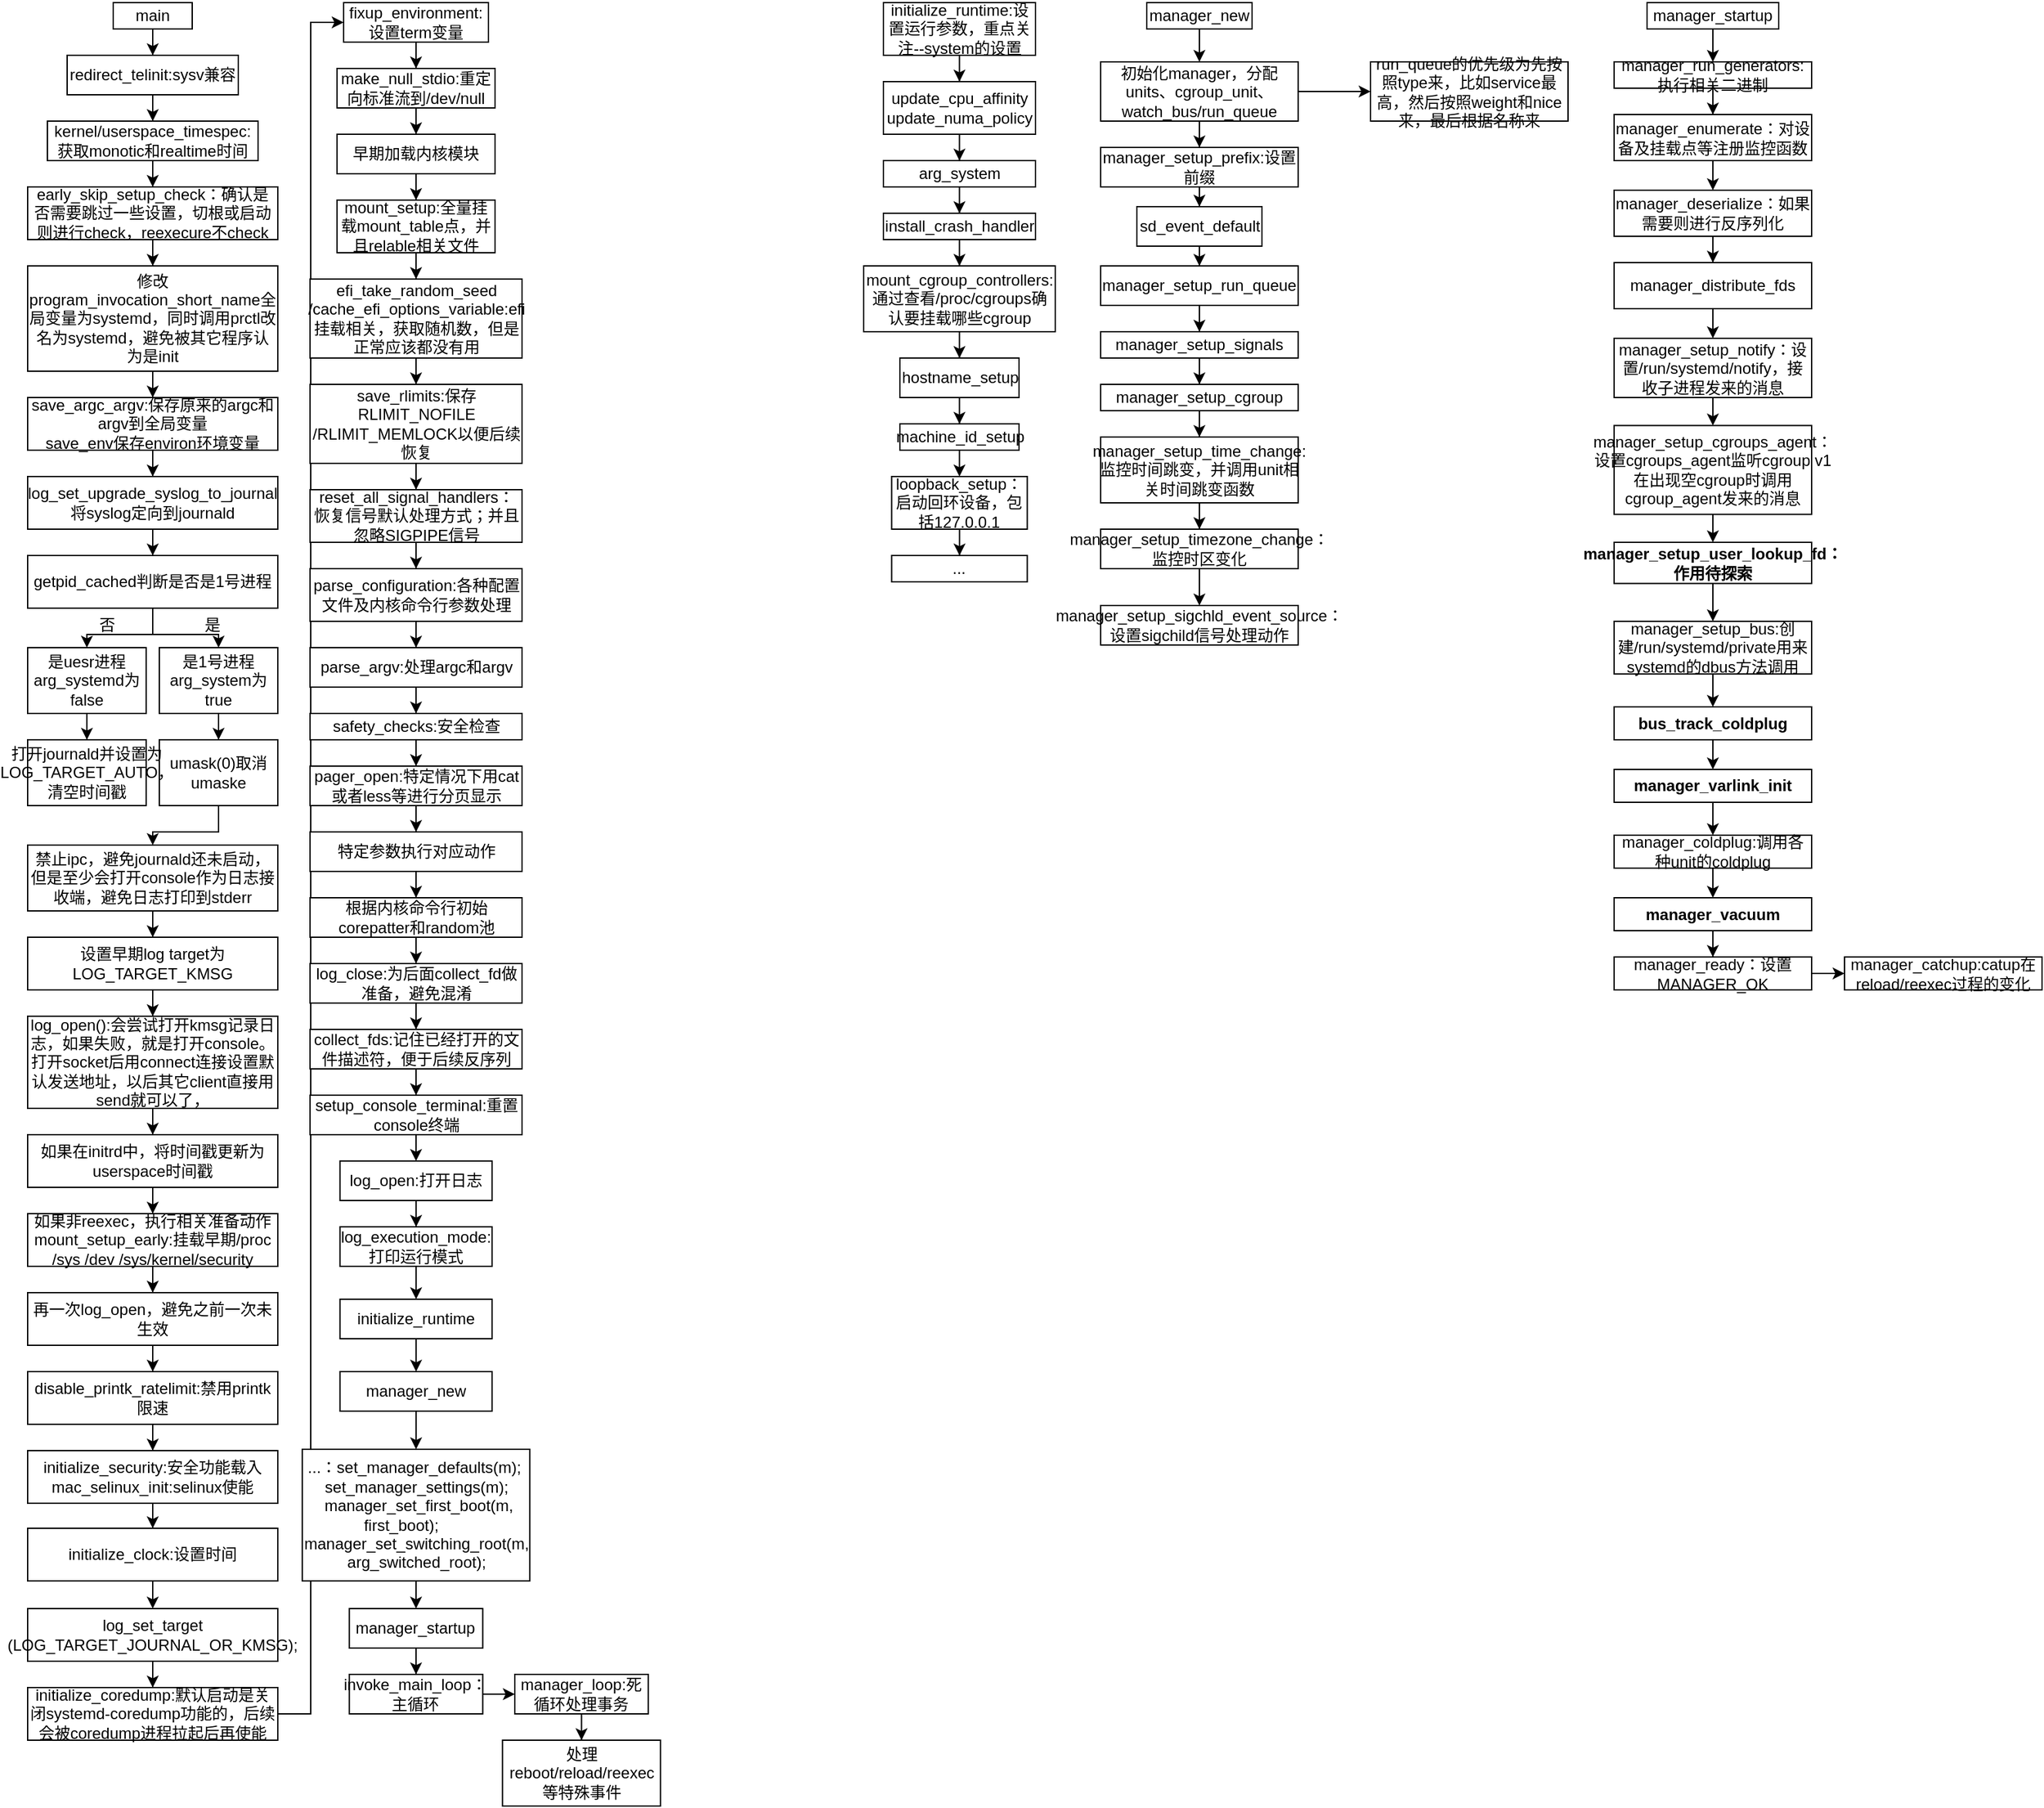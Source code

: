 <mxfile version="24.7.17">
  <diagram name="第 1 页" id="qc4QMJZ096HiuBKE0Kz8">
    <mxGraphModel dx="1754" dy="863" grid="1" gridSize="10" guides="1" tooltips="1" connect="1" arrows="1" fold="1" page="1" pageScale="1" pageWidth="827" pageHeight="1169" math="0" shadow="0">
      <root>
        <mxCell id="0" />
        <mxCell id="1" parent="0" />
        <mxCell id="4eUgdWT9jf_QSB8OQOWJ-1" value="" style="edgeStyle=orthogonalEdgeStyle;rounded=0;orthogonalLoop=1;jettySize=auto;html=1;" edge="1" parent="1" source="4eUgdWT9jf_QSB8OQOWJ-2" target="4eUgdWT9jf_QSB8OQOWJ-4">
          <mxGeometry relative="1" as="geometry" />
        </mxCell>
        <mxCell id="4eUgdWT9jf_QSB8OQOWJ-2" value="main" style="rounded=0;whiteSpace=wrap;html=1;" vertex="1" parent="1">
          <mxGeometry x="95" y="10" width="60" height="20" as="geometry" />
        </mxCell>
        <mxCell id="4eUgdWT9jf_QSB8OQOWJ-3" value="" style="edgeStyle=orthogonalEdgeStyle;rounded=0;orthogonalLoop=1;jettySize=auto;html=1;" edge="1" parent="1" source="4eUgdWT9jf_QSB8OQOWJ-4" target="4eUgdWT9jf_QSB8OQOWJ-6">
          <mxGeometry relative="1" as="geometry" />
        </mxCell>
        <mxCell id="4eUgdWT9jf_QSB8OQOWJ-4" value="redirect_telinit:sysv兼容" style="rounded=0;whiteSpace=wrap;html=1;" vertex="1" parent="1">
          <mxGeometry x="60" y="50" width="130" height="30" as="geometry" />
        </mxCell>
        <mxCell id="4eUgdWT9jf_QSB8OQOWJ-5" value="" style="edgeStyle=orthogonalEdgeStyle;rounded=0;orthogonalLoop=1;jettySize=auto;html=1;" edge="1" parent="1" source="4eUgdWT9jf_QSB8OQOWJ-6" target="4eUgdWT9jf_QSB8OQOWJ-8">
          <mxGeometry relative="1" as="geometry" />
        </mxCell>
        <mxCell id="4eUgdWT9jf_QSB8OQOWJ-6" value="kernel/userspace_timespec:获取monotic和realtime时间" style="rounded=0;whiteSpace=wrap;html=1;" vertex="1" parent="1">
          <mxGeometry x="45" y="100" width="160" height="30" as="geometry" />
        </mxCell>
        <mxCell id="4eUgdWT9jf_QSB8OQOWJ-7" value="" style="edgeStyle=orthogonalEdgeStyle;rounded=0;orthogonalLoop=1;jettySize=auto;html=1;" edge="1" parent="1" source="4eUgdWT9jf_QSB8OQOWJ-8" target="4eUgdWT9jf_QSB8OQOWJ-10">
          <mxGeometry relative="1" as="geometry" />
        </mxCell>
        <mxCell id="4eUgdWT9jf_QSB8OQOWJ-8" value="early_skip_setup_check：确认是否需要跳过一些设置，切根或启动则进行check，reexecure不check" style="rounded=0;whiteSpace=wrap;html=1;" vertex="1" parent="1">
          <mxGeometry x="30" y="150" width="190" height="40" as="geometry" />
        </mxCell>
        <mxCell id="4eUgdWT9jf_QSB8OQOWJ-9" value="" style="edgeStyle=orthogonalEdgeStyle;rounded=0;orthogonalLoop=1;jettySize=auto;html=1;" edge="1" parent="1" source="4eUgdWT9jf_QSB8OQOWJ-10" target="4eUgdWT9jf_QSB8OQOWJ-12">
          <mxGeometry relative="1" as="geometry" />
        </mxCell>
        <mxCell id="4eUgdWT9jf_QSB8OQOWJ-10" value="修改program_invocation_short_name全局变量为systemd，同时调用prctl改名为systemd，避免被其它程序认为是init" style="rounded=0;whiteSpace=wrap;html=1;" vertex="1" parent="1">
          <mxGeometry x="30" y="210" width="190" height="80" as="geometry" />
        </mxCell>
        <mxCell id="4eUgdWT9jf_QSB8OQOWJ-11" value="" style="edgeStyle=orthogonalEdgeStyle;rounded=0;orthogonalLoop=1;jettySize=auto;html=1;" edge="1" parent="1" source="4eUgdWT9jf_QSB8OQOWJ-12" target="4eUgdWT9jf_QSB8OQOWJ-14">
          <mxGeometry relative="1" as="geometry" />
        </mxCell>
        <mxCell id="4eUgdWT9jf_QSB8OQOWJ-12" value="save_argc_argv:保存原来的argc和argv到全局变量&lt;br&gt;save_env保存environ环境变量" style="rounded=0;whiteSpace=wrap;html=1;" vertex="1" parent="1">
          <mxGeometry x="30" y="310" width="190" height="40" as="geometry" />
        </mxCell>
        <mxCell id="4eUgdWT9jf_QSB8OQOWJ-13" value="" style="edgeStyle=orthogonalEdgeStyle;rounded=0;orthogonalLoop=1;jettySize=auto;html=1;" edge="1" parent="1" source="4eUgdWT9jf_QSB8OQOWJ-14" target="4eUgdWT9jf_QSB8OQOWJ-17">
          <mxGeometry relative="1" as="geometry" />
        </mxCell>
        <mxCell id="4eUgdWT9jf_QSB8OQOWJ-14" value="log_set_upgrade_syslog_to_journal将syslog定向到journald" style="rounded=0;whiteSpace=wrap;html=1;" vertex="1" parent="1">
          <mxGeometry x="30" y="370" width="190" height="40" as="geometry" />
        </mxCell>
        <mxCell id="4eUgdWT9jf_QSB8OQOWJ-15" value="" style="edgeStyle=orthogonalEdgeStyle;rounded=0;orthogonalLoop=1;jettySize=auto;html=1;" edge="1" parent="1" source="4eUgdWT9jf_QSB8OQOWJ-17" target="4eUgdWT9jf_QSB8OQOWJ-19">
          <mxGeometry relative="1" as="geometry" />
        </mxCell>
        <mxCell id="4eUgdWT9jf_QSB8OQOWJ-16" style="edgeStyle=orthogonalEdgeStyle;rounded=0;orthogonalLoop=1;jettySize=auto;html=1;entryX=0.5;entryY=0;entryDx=0;entryDy=0;" edge="1" parent="1" source="4eUgdWT9jf_QSB8OQOWJ-17" target="4eUgdWT9jf_QSB8OQOWJ-21">
          <mxGeometry relative="1" as="geometry" />
        </mxCell>
        <mxCell id="4eUgdWT9jf_QSB8OQOWJ-17" value="getpid_cached判断是否是1号进程" style="rounded=0;whiteSpace=wrap;html=1;" vertex="1" parent="1">
          <mxGeometry x="30" y="430" width="190" height="40" as="geometry" />
        </mxCell>
        <mxCell id="4eUgdWT9jf_QSB8OQOWJ-18" value="" style="edgeStyle=orthogonalEdgeStyle;rounded=0;orthogonalLoop=1;jettySize=auto;html=1;" edge="1" parent="1" source="4eUgdWT9jf_QSB8OQOWJ-19" target="4eUgdWT9jf_QSB8OQOWJ-25">
          <mxGeometry relative="1" as="geometry" />
        </mxCell>
        <mxCell id="4eUgdWT9jf_QSB8OQOWJ-19" value="是1号进程 arg_system为true" style="rounded=0;whiteSpace=wrap;html=1;" vertex="1" parent="1">
          <mxGeometry x="130" y="500" width="90" height="50" as="geometry" />
        </mxCell>
        <mxCell id="4eUgdWT9jf_QSB8OQOWJ-20" value="" style="edgeStyle=orthogonalEdgeStyle;rounded=0;orthogonalLoop=1;jettySize=auto;html=1;" edge="1" parent="1" source="4eUgdWT9jf_QSB8OQOWJ-21" target="4eUgdWT9jf_QSB8OQOWJ-26">
          <mxGeometry relative="1" as="geometry" />
        </mxCell>
        <mxCell id="4eUgdWT9jf_QSB8OQOWJ-21" value="是uesr进程 arg_systemd为false" style="rounded=0;whiteSpace=wrap;html=1;" vertex="1" parent="1">
          <mxGeometry x="30" y="500" width="90" height="50" as="geometry" />
        </mxCell>
        <mxCell id="4eUgdWT9jf_QSB8OQOWJ-22" value="是" style="text;html=1;align=center;verticalAlign=middle;resizable=0;points=[];autosize=1;strokeColor=none;fillColor=none;" vertex="1" parent="1">
          <mxGeometry x="150" y="468" width="40" height="30" as="geometry" />
        </mxCell>
        <mxCell id="4eUgdWT9jf_QSB8OQOWJ-23" value="否" style="text;html=1;align=center;verticalAlign=middle;resizable=0;points=[];autosize=1;strokeColor=none;fillColor=none;" vertex="1" parent="1">
          <mxGeometry x="70" y="468" width="40" height="30" as="geometry" />
        </mxCell>
        <mxCell id="4eUgdWT9jf_QSB8OQOWJ-24" value="" style="edgeStyle=orthogonalEdgeStyle;rounded=0;orthogonalLoop=1;jettySize=auto;html=1;" edge="1" parent="1" source="4eUgdWT9jf_QSB8OQOWJ-25" target="4eUgdWT9jf_QSB8OQOWJ-28">
          <mxGeometry relative="1" as="geometry" />
        </mxCell>
        <mxCell id="4eUgdWT9jf_QSB8OQOWJ-25" value="umask(0)取消umaske" style="rounded=0;whiteSpace=wrap;html=1;" vertex="1" parent="1">
          <mxGeometry x="130" y="570" width="90" height="50" as="geometry" />
        </mxCell>
        <mxCell id="4eUgdWT9jf_QSB8OQOWJ-26" value="打开journald并设置为LOG_TARGET_AUTO，清空时间戳" style="rounded=0;whiteSpace=wrap;html=1;" vertex="1" parent="1">
          <mxGeometry x="30" y="570" width="90" height="50" as="geometry" />
        </mxCell>
        <mxCell id="4eUgdWT9jf_QSB8OQOWJ-27" value="" style="edgeStyle=orthogonalEdgeStyle;rounded=0;orthogonalLoop=1;jettySize=auto;html=1;" edge="1" parent="1" source="4eUgdWT9jf_QSB8OQOWJ-28" target="4eUgdWT9jf_QSB8OQOWJ-30">
          <mxGeometry relative="1" as="geometry" />
        </mxCell>
        <mxCell id="4eUgdWT9jf_QSB8OQOWJ-28" value="禁止ipc，避免journald还未启动，但是至少会打开console作为日志接收端，避免日志打印到stderr" style="rounded=0;whiteSpace=wrap;html=1;" vertex="1" parent="1">
          <mxGeometry x="30" y="650" width="190" height="50" as="geometry" />
        </mxCell>
        <mxCell id="4eUgdWT9jf_QSB8OQOWJ-29" value="" style="edgeStyle=orthogonalEdgeStyle;rounded=0;orthogonalLoop=1;jettySize=auto;html=1;" edge="1" parent="1" source="4eUgdWT9jf_QSB8OQOWJ-30" target="4eUgdWT9jf_QSB8OQOWJ-32">
          <mxGeometry relative="1" as="geometry" />
        </mxCell>
        <mxCell id="4eUgdWT9jf_QSB8OQOWJ-30" value="设置早期log target为LOG_TARGET_KMSG" style="rounded=0;whiteSpace=wrap;html=1;" vertex="1" parent="1">
          <mxGeometry x="30" y="720" width="190" height="40" as="geometry" />
        </mxCell>
        <mxCell id="4eUgdWT9jf_QSB8OQOWJ-31" style="edgeStyle=orthogonalEdgeStyle;rounded=0;orthogonalLoop=1;jettySize=auto;html=1;entryX=0.5;entryY=0;entryDx=0;entryDy=0;" edge="1" parent="1" source="4eUgdWT9jf_QSB8OQOWJ-32" target="4eUgdWT9jf_QSB8OQOWJ-34">
          <mxGeometry relative="1" as="geometry" />
        </mxCell>
        <mxCell id="4eUgdWT9jf_QSB8OQOWJ-32" value="log_open():会尝试打开kmsg记录日志，如果失败，就是打开console。打开socket后用connect连接设置默认发送地址，以后其它client直接用send就可以了，" style="rounded=0;whiteSpace=wrap;html=1;" vertex="1" parent="1">
          <mxGeometry x="30" y="780" width="190" height="70" as="geometry" />
        </mxCell>
        <mxCell id="4eUgdWT9jf_QSB8OQOWJ-33" value="" style="edgeStyle=orthogonalEdgeStyle;rounded=0;orthogonalLoop=1;jettySize=auto;html=1;" edge="1" parent="1" source="4eUgdWT9jf_QSB8OQOWJ-34" target="4eUgdWT9jf_QSB8OQOWJ-36">
          <mxGeometry relative="1" as="geometry" />
        </mxCell>
        <mxCell id="4eUgdWT9jf_QSB8OQOWJ-34" value="如果在initrd中，将时间戳更新为userspace时间戳" style="rounded=0;whiteSpace=wrap;html=1;" vertex="1" parent="1">
          <mxGeometry x="30" y="870" width="190" height="40" as="geometry" />
        </mxCell>
        <mxCell id="4eUgdWT9jf_QSB8OQOWJ-35" value="" style="edgeStyle=orthogonalEdgeStyle;rounded=0;orthogonalLoop=1;jettySize=auto;html=1;" edge="1" parent="1" source="4eUgdWT9jf_QSB8OQOWJ-36" target="4eUgdWT9jf_QSB8OQOWJ-38">
          <mxGeometry relative="1" as="geometry" />
        </mxCell>
        <mxCell id="4eUgdWT9jf_QSB8OQOWJ-36" value="如果非reexec，执行相关准备动作&lt;br&gt;mount_setup_early:挂载早期/proc /sys /dev /sys/kernel/security" style="rounded=0;whiteSpace=wrap;html=1;" vertex="1" parent="1">
          <mxGeometry x="30" y="930" width="190" height="40" as="geometry" />
        </mxCell>
        <mxCell id="4eUgdWT9jf_QSB8OQOWJ-37" value="" style="edgeStyle=orthogonalEdgeStyle;rounded=0;orthogonalLoop=1;jettySize=auto;html=1;" edge="1" parent="1" source="4eUgdWT9jf_QSB8OQOWJ-38" target="4eUgdWT9jf_QSB8OQOWJ-40">
          <mxGeometry relative="1" as="geometry" />
        </mxCell>
        <mxCell id="4eUgdWT9jf_QSB8OQOWJ-38" value="再一次log_open，避免之前一次未生效" style="rounded=0;whiteSpace=wrap;html=1;" vertex="1" parent="1">
          <mxGeometry x="30" y="990" width="190" height="40" as="geometry" />
        </mxCell>
        <mxCell id="4eUgdWT9jf_QSB8OQOWJ-39" value="" style="edgeStyle=orthogonalEdgeStyle;rounded=0;orthogonalLoop=1;jettySize=auto;html=1;" edge="1" parent="1" source="4eUgdWT9jf_QSB8OQOWJ-40" target="4eUgdWT9jf_QSB8OQOWJ-42">
          <mxGeometry relative="1" as="geometry" />
        </mxCell>
        <mxCell id="4eUgdWT9jf_QSB8OQOWJ-40" value="disable_printk_ratelimit:禁用printk限速" style="rounded=0;whiteSpace=wrap;html=1;" vertex="1" parent="1">
          <mxGeometry x="30" y="1050" width="190" height="40" as="geometry" />
        </mxCell>
        <mxCell id="4eUgdWT9jf_QSB8OQOWJ-41" value="" style="edgeStyle=orthogonalEdgeStyle;rounded=0;orthogonalLoop=1;jettySize=auto;html=1;" edge="1" parent="1" source="4eUgdWT9jf_QSB8OQOWJ-42" target="4eUgdWT9jf_QSB8OQOWJ-44">
          <mxGeometry relative="1" as="geometry" />
        </mxCell>
        <mxCell id="4eUgdWT9jf_QSB8OQOWJ-42" value="initialize_security:安全功能载入&lt;br&gt;mac_selinux_init:selinux使能" style="rounded=0;whiteSpace=wrap;html=1;" vertex="1" parent="1">
          <mxGeometry x="30" y="1110" width="190" height="40" as="geometry" />
        </mxCell>
        <mxCell id="4eUgdWT9jf_QSB8OQOWJ-43" value="" style="edgeStyle=orthogonalEdgeStyle;rounded=0;orthogonalLoop=1;jettySize=auto;html=1;" edge="1" parent="1" source="4eUgdWT9jf_QSB8OQOWJ-44" target="4eUgdWT9jf_QSB8OQOWJ-48">
          <mxGeometry relative="1" as="geometry" />
        </mxCell>
        <mxCell id="4eUgdWT9jf_QSB8OQOWJ-44" value="initialize_clock:设置时间" style="rounded=0;whiteSpace=wrap;html=1;" vertex="1" parent="1">
          <mxGeometry x="30" y="1169" width="190" height="40" as="geometry" />
        </mxCell>
        <mxCell id="4eUgdWT9jf_QSB8OQOWJ-45" style="edgeStyle=orthogonalEdgeStyle;rounded=0;orthogonalLoop=1;jettySize=auto;html=1;entryX=0;entryY=0.5;entryDx=0;entryDy=0;" edge="1" parent="1" source="4eUgdWT9jf_QSB8OQOWJ-46" target="4eUgdWT9jf_QSB8OQOWJ-50">
          <mxGeometry relative="1" as="geometry" />
        </mxCell>
        <mxCell id="4eUgdWT9jf_QSB8OQOWJ-46" value="initialize_coredump:默认启动是关闭systemd-coredump功能的，后续会被coredump进程拉起后再使能" style="rounded=0;whiteSpace=wrap;html=1;" vertex="1" parent="1">
          <mxGeometry x="30" y="1290" width="190" height="40" as="geometry" />
        </mxCell>
        <mxCell id="4eUgdWT9jf_QSB8OQOWJ-47" value="" style="edgeStyle=orthogonalEdgeStyle;rounded=0;orthogonalLoop=1;jettySize=auto;html=1;" edge="1" parent="1" source="4eUgdWT9jf_QSB8OQOWJ-48" target="4eUgdWT9jf_QSB8OQOWJ-46">
          <mxGeometry relative="1" as="geometry" />
        </mxCell>
        <mxCell id="4eUgdWT9jf_QSB8OQOWJ-48" value="log_set_target&lt;br&gt;(LOG_TARGET_JOURNAL_OR_KMSG);" style="rounded=0;whiteSpace=wrap;html=1;" vertex="1" parent="1">
          <mxGeometry x="30" y="1230" width="190" height="40" as="geometry" />
        </mxCell>
        <mxCell id="4eUgdWT9jf_QSB8OQOWJ-49" value="" style="edgeStyle=orthogonalEdgeStyle;rounded=0;orthogonalLoop=1;jettySize=auto;html=1;" edge="1" parent="1" source="4eUgdWT9jf_QSB8OQOWJ-50" target="4eUgdWT9jf_QSB8OQOWJ-52">
          <mxGeometry relative="1" as="geometry" />
        </mxCell>
        <mxCell id="4eUgdWT9jf_QSB8OQOWJ-50" value="fixup_environment:设置term变量" style="rounded=0;whiteSpace=wrap;html=1;" vertex="1" parent="1">
          <mxGeometry x="270" y="10" width="110" height="30" as="geometry" />
        </mxCell>
        <mxCell id="4eUgdWT9jf_QSB8OQOWJ-51" value="" style="edgeStyle=orthogonalEdgeStyle;rounded=0;orthogonalLoop=1;jettySize=auto;html=1;" edge="1" parent="1" source="4eUgdWT9jf_QSB8OQOWJ-52" target="4eUgdWT9jf_QSB8OQOWJ-54">
          <mxGeometry relative="1" as="geometry" />
        </mxCell>
        <mxCell id="4eUgdWT9jf_QSB8OQOWJ-52" value="make_null_stdio:重定向标准流到/dev/null" style="rounded=0;whiteSpace=wrap;html=1;" vertex="1" parent="1">
          <mxGeometry x="265" y="60" width="120" height="30" as="geometry" />
        </mxCell>
        <mxCell id="4eUgdWT9jf_QSB8OQOWJ-53" value="" style="edgeStyle=orthogonalEdgeStyle;rounded=0;orthogonalLoop=1;jettySize=auto;html=1;" edge="1" parent="1" source="4eUgdWT9jf_QSB8OQOWJ-54" target="4eUgdWT9jf_QSB8OQOWJ-56">
          <mxGeometry relative="1" as="geometry" />
        </mxCell>
        <mxCell id="4eUgdWT9jf_QSB8OQOWJ-54" value="早期加载内核模块" style="rounded=0;whiteSpace=wrap;html=1;" vertex="1" parent="1">
          <mxGeometry x="265" y="110" width="120" height="30" as="geometry" />
        </mxCell>
        <mxCell id="4eUgdWT9jf_QSB8OQOWJ-55" value="" style="edgeStyle=orthogonalEdgeStyle;rounded=0;orthogonalLoop=1;jettySize=auto;html=1;" edge="1" parent="1" source="4eUgdWT9jf_QSB8OQOWJ-56" target="4eUgdWT9jf_QSB8OQOWJ-58">
          <mxGeometry relative="1" as="geometry" />
        </mxCell>
        <mxCell id="4eUgdWT9jf_QSB8OQOWJ-56" value="mount_setup:全量挂载mount_table点，并且relable相关文件" style="rounded=0;whiteSpace=wrap;html=1;" vertex="1" parent="1">
          <mxGeometry x="265" y="160" width="120" height="40" as="geometry" />
        </mxCell>
        <mxCell id="4eUgdWT9jf_QSB8OQOWJ-57" value="" style="edgeStyle=orthogonalEdgeStyle;rounded=0;orthogonalLoop=1;jettySize=auto;html=1;" edge="1" parent="1" source="4eUgdWT9jf_QSB8OQOWJ-58" target="4eUgdWT9jf_QSB8OQOWJ-60">
          <mxGeometry relative="1" as="geometry" />
        </mxCell>
        <mxCell id="4eUgdWT9jf_QSB8OQOWJ-58" value="efi_take_random_seed&lt;br&gt;/cache_efi_options_variable:efi挂载相关，获取随机数，但是正常应该都没有用" style="rounded=0;whiteSpace=wrap;html=1;" vertex="1" parent="1">
          <mxGeometry x="244.5" y="220" width="161" height="60" as="geometry" />
        </mxCell>
        <mxCell id="4eUgdWT9jf_QSB8OQOWJ-59" value="" style="edgeStyle=orthogonalEdgeStyle;rounded=0;orthogonalLoop=1;jettySize=auto;html=1;" edge="1" parent="1" source="4eUgdWT9jf_QSB8OQOWJ-60" target="4eUgdWT9jf_QSB8OQOWJ-62">
          <mxGeometry relative="1" as="geometry" />
        </mxCell>
        <mxCell id="4eUgdWT9jf_QSB8OQOWJ-60" value="save_rlimits:保存RLIMIT_NOFILE&lt;br&gt;/RLIMIT_MEMLOCK以便后续恢复" style="rounded=0;whiteSpace=wrap;html=1;" vertex="1" parent="1">
          <mxGeometry x="244.5" y="300" width="161" height="60" as="geometry" />
        </mxCell>
        <mxCell id="4eUgdWT9jf_QSB8OQOWJ-61" value="" style="edgeStyle=orthogonalEdgeStyle;rounded=0;orthogonalLoop=1;jettySize=auto;html=1;" edge="1" parent="1" source="4eUgdWT9jf_QSB8OQOWJ-62" target="4eUgdWT9jf_QSB8OQOWJ-64">
          <mxGeometry relative="1" as="geometry" />
        </mxCell>
        <mxCell id="4eUgdWT9jf_QSB8OQOWJ-62" value="reset_all_signal_handlers：恢复信号默认处理方式；并且忽略SIGPIPE信号" style="rounded=0;whiteSpace=wrap;html=1;" vertex="1" parent="1">
          <mxGeometry x="244.5" y="380" width="161" height="40" as="geometry" />
        </mxCell>
        <mxCell id="4eUgdWT9jf_QSB8OQOWJ-63" value="" style="edgeStyle=orthogonalEdgeStyle;rounded=0;orthogonalLoop=1;jettySize=auto;html=1;" edge="1" parent="1" source="4eUgdWT9jf_QSB8OQOWJ-64" target="4eUgdWT9jf_QSB8OQOWJ-66">
          <mxGeometry relative="1" as="geometry" />
        </mxCell>
        <mxCell id="4eUgdWT9jf_QSB8OQOWJ-64" value="parse_configuration:各种配置文件及内核命令行参数处理" style="rounded=0;whiteSpace=wrap;html=1;" vertex="1" parent="1">
          <mxGeometry x="244.5" y="440" width="161" height="40" as="geometry" />
        </mxCell>
        <mxCell id="4eUgdWT9jf_QSB8OQOWJ-65" value="" style="edgeStyle=orthogonalEdgeStyle;rounded=0;orthogonalLoop=1;jettySize=auto;html=1;" edge="1" parent="1" source="4eUgdWT9jf_QSB8OQOWJ-66" target="4eUgdWT9jf_QSB8OQOWJ-68">
          <mxGeometry relative="1" as="geometry" />
        </mxCell>
        <mxCell id="4eUgdWT9jf_QSB8OQOWJ-66" value="parse_argv:处理argc和argv" style="rounded=0;whiteSpace=wrap;html=1;" vertex="1" parent="1">
          <mxGeometry x="244.5" y="500" width="161" height="30" as="geometry" />
        </mxCell>
        <mxCell id="4eUgdWT9jf_QSB8OQOWJ-67" value="" style="edgeStyle=orthogonalEdgeStyle;rounded=0;orthogonalLoop=1;jettySize=auto;html=1;" edge="1" parent="1" source="4eUgdWT9jf_QSB8OQOWJ-68" target="4eUgdWT9jf_QSB8OQOWJ-70">
          <mxGeometry relative="1" as="geometry" />
        </mxCell>
        <mxCell id="4eUgdWT9jf_QSB8OQOWJ-68" value="safety_checks:安全检查" style="rounded=0;whiteSpace=wrap;html=1;" vertex="1" parent="1">
          <mxGeometry x="244.5" y="550" width="161" height="20" as="geometry" />
        </mxCell>
        <mxCell id="4eUgdWT9jf_QSB8OQOWJ-69" value="" style="edgeStyle=orthogonalEdgeStyle;rounded=0;orthogonalLoop=1;jettySize=auto;html=1;" edge="1" parent="1" source="4eUgdWT9jf_QSB8OQOWJ-70" target="4eUgdWT9jf_QSB8OQOWJ-72">
          <mxGeometry relative="1" as="geometry" />
        </mxCell>
        <mxCell id="4eUgdWT9jf_QSB8OQOWJ-70" value="pager_open:特定情况下用cat或者less等进行分页显示" style="rounded=0;whiteSpace=wrap;html=1;" vertex="1" parent="1">
          <mxGeometry x="244.5" y="590" width="161" height="30" as="geometry" />
        </mxCell>
        <mxCell id="4eUgdWT9jf_QSB8OQOWJ-71" value="" style="edgeStyle=orthogonalEdgeStyle;rounded=0;orthogonalLoop=1;jettySize=auto;html=1;" edge="1" parent="1" source="4eUgdWT9jf_QSB8OQOWJ-72" target="4eUgdWT9jf_QSB8OQOWJ-74">
          <mxGeometry relative="1" as="geometry" />
        </mxCell>
        <mxCell id="4eUgdWT9jf_QSB8OQOWJ-72" value="特定参数执行对应动作" style="rounded=0;whiteSpace=wrap;html=1;" vertex="1" parent="1">
          <mxGeometry x="244.5" y="640" width="161" height="30" as="geometry" />
        </mxCell>
        <mxCell id="4eUgdWT9jf_QSB8OQOWJ-73" value="" style="edgeStyle=orthogonalEdgeStyle;rounded=0;orthogonalLoop=1;jettySize=auto;html=1;" edge="1" parent="1" source="4eUgdWT9jf_QSB8OQOWJ-74" target="4eUgdWT9jf_QSB8OQOWJ-76">
          <mxGeometry relative="1" as="geometry" />
        </mxCell>
        <mxCell id="4eUgdWT9jf_QSB8OQOWJ-74" value="根据内核命令行初始corepatter和random池" style="rounded=0;whiteSpace=wrap;html=1;" vertex="1" parent="1">
          <mxGeometry x="244.5" y="690" width="161" height="30" as="geometry" />
        </mxCell>
        <mxCell id="4eUgdWT9jf_QSB8OQOWJ-75" value="" style="edgeStyle=orthogonalEdgeStyle;rounded=0;orthogonalLoop=1;jettySize=auto;html=1;" edge="1" parent="1" source="4eUgdWT9jf_QSB8OQOWJ-76" target="4eUgdWT9jf_QSB8OQOWJ-78">
          <mxGeometry relative="1" as="geometry" />
        </mxCell>
        <mxCell id="4eUgdWT9jf_QSB8OQOWJ-76" value="log_close:为后面collect_fd做准备，避免混淆" style="rounded=0;whiteSpace=wrap;html=1;" vertex="1" parent="1">
          <mxGeometry x="244.5" y="740" width="161" height="30" as="geometry" />
        </mxCell>
        <mxCell id="4eUgdWT9jf_QSB8OQOWJ-77" value="" style="edgeStyle=orthogonalEdgeStyle;rounded=0;orthogonalLoop=1;jettySize=auto;html=1;" edge="1" parent="1" source="4eUgdWT9jf_QSB8OQOWJ-78" target="4eUgdWT9jf_QSB8OQOWJ-80">
          <mxGeometry relative="1" as="geometry" />
        </mxCell>
        <mxCell id="4eUgdWT9jf_QSB8OQOWJ-78" value="collect_fds:记住已经打开的文件描述符，便于后续反序列" style="rounded=0;whiteSpace=wrap;html=1;" vertex="1" parent="1">
          <mxGeometry x="244.5" y="790" width="161" height="30" as="geometry" />
        </mxCell>
        <mxCell id="4eUgdWT9jf_QSB8OQOWJ-79" value="" style="edgeStyle=orthogonalEdgeStyle;rounded=0;orthogonalLoop=1;jettySize=auto;html=1;" edge="1" parent="1" source="4eUgdWT9jf_QSB8OQOWJ-80" target="4eUgdWT9jf_QSB8OQOWJ-82">
          <mxGeometry relative="1" as="geometry" />
        </mxCell>
        <mxCell id="4eUgdWT9jf_QSB8OQOWJ-80" value="setup_console_terminal:重置console终端" style="rounded=0;whiteSpace=wrap;html=1;" vertex="1" parent="1">
          <mxGeometry x="244.5" y="840" width="161" height="30" as="geometry" />
        </mxCell>
        <mxCell id="4eUgdWT9jf_QSB8OQOWJ-81" value="" style="edgeStyle=orthogonalEdgeStyle;rounded=0;orthogonalLoop=1;jettySize=auto;html=1;" edge="1" parent="1" source="4eUgdWT9jf_QSB8OQOWJ-82" target="4eUgdWT9jf_QSB8OQOWJ-84">
          <mxGeometry relative="1" as="geometry" />
        </mxCell>
        <mxCell id="4eUgdWT9jf_QSB8OQOWJ-82" value="log_open:打开日志" style="rounded=0;whiteSpace=wrap;html=1;" vertex="1" parent="1">
          <mxGeometry x="267.25" y="890" width="115.5" height="30" as="geometry" />
        </mxCell>
        <mxCell id="4eUgdWT9jf_QSB8OQOWJ-83" value="" style="edgeStyle=orthogonalEdgeStyle;rounded=0;orthogonalLoop=1;jettySize=auto;html=1;" edge="1" parent="1" source="4eUgdWT9jf_QSB8OQOWJ-84" target="4eUgdWT9jf_QSB8OQOWJ-86">
          <mxGeometry relative="1" as="geometry" />
        </mxCell>
        <mxCell id="4eUgdWT9jf_QSB8OQOWJ-84" value="log_execution_mode:打印运行模式" style="rounded=0;whiteSpace=wrap;html=1;" vertex="1" parent="1">
          <mxGeometry x="267.25" y="940" width="115.5" height="30" as="geometry" />
        </mxCell>
        <mxCell id="4eUgdWT9jf_QSB8OQOWJ-85" value="" style="edgeStyle=orthogonalEdgeStyle;rounded=0;orthogonalLoop=1;jettySize=auto;html=1;" edge="1" parent="1" source="4eUgdWT9jf_QSB8OQOWJ-86" target="4eUgdWT9jf_QSB8OQOWJ-105">
          <mxGeometry relative="1" as="geometry" />
        </mxCell>
        <mxCell id="4eUgdWT9jf_QSB8OQOWJ-86" value="initialize_runtime" style="rounded=0;whiteSpace=wrap;html=1;" vertex="1" parent="1">
          <mxGeometry x="267.25" y="995" width="115.5" height="30" as="geometry" />
        </mxCell>
        <mxCell id="4eUgdWT9jf_QSB8OQOWJ-87" value="" style="edgeStyle=orthogonalEdgeStyle;rounded=0;orthogonalLoop=1;jettySize=auto;html=1;" edge="1" parent="1" source="4eUgdWT9jf_QSB8OQOWJ-88" target="4eUgdWT9jf_QSB8OQOWJ-90">
          <mxGeometry relative="1" as="geometry" />
        </mxCell>
        <mxCell id="4eUgdWT9jf_QSB8OQOWJ-88" value="initialize_runtime:设置运行参数，重点关注--system的设置" style="rounded=0;whiteSpace=wrap;html=1;" vertex="1" parent="1">
          <mxGeometry x="680" y="10" width="115.5" height="40" as="geometry" />
        </mxCell>
        <mxCell id="4eUgdWT9jf_QSB8OQOWJ-89" value="" style="edgeStyle=orthogonalEdgeStyle;rounded=0;orthogonalLoop=1;jettySize=auto;html=1;" edge="1" parent="1" source="4eUgdWT9jf_QSB8OQOWJ-90" target="4eUgdWT9jf_QSB8OQOWJ-92">
          <mxGeometry relative="1" as="geometry" />
        </mxCell>
        <mxCell id="4eUgdWT9jf_QSB8OQOWJ-90" value="update_cpu_affinity&lt;br&gt;update_numa_policy" style="rounded=0;whiteSpace=wrap;html=1;" vertex="1" parent="1">
          <mxGeometry x="680" y="70" width="115.5" height="40" as="geometry" />
        </mxCell>
        <mxCell id="4eUgdWT9jf_QSB8OQOWJ-91" value="" style="edgeStyle=orthogonalEdgeStyle;rounded=0;orthogonalLoop=1;jettySize=auto;html=1;" edge="1" parent="1" source="4eUgdWT9jf_QSB8OQOWJ-92" target="4eUgdWT9jf_QSB8OQOWJ-94">
          <mxGeometry relative="1" as="geometry" />
        </mxCell>
        <mxCell id="4eUgdWT9jf_QSB8OQOWJ-92" value="arg_system" style="rounded=0;whiteSpace=wrap;html=1;" vertex="1" parent="1">
          <mxGeometry x="680" y="130" width="115.5" height="20" as="geometry" />
        </mxCell>
        <mxCell id="4eUgdWT9jf_QSB8OQOWJ-93" value="" style="edgeStyle=orthogonalEdgeStyle;rounded=0;orthogonalLoop=1;jettySize=auto;html=1;" edge="1" parent="1" source="4eUgdWT9jf_QSB8OQOWJ-94" target="4eUgdWT9jf_QSB8OQOWJ-96">
          <mxGeometry relative="1" as="geometry" />
        </mxCell>
        <mxCell id="4eUgdWT9jf_QSB8OQOWJ-94" value="install_crash_handler" style="rounded=0;whiteSpace=wrap;html=1;" vertex="1" parent="1">
          <mxGeometry x="680" y="170" width="115.5" height="20" as="geometry" />
        </mxCell>
        <mxCell id="4eUgdWT9jf_QSB8OQOWJ-95" value="" style="edgeStyle=orthogonalEdgeStyle;rounded=0;orthogonalLoop=1;jettySize=auto;html=1;" edge="1" parent="1" source="4eUgdWT9jf_QSB8OQOWJ-96" target="4eUgdWT9jf_QSB8OQOWJ-98">
          <mxGeometry relative="1" as="geometry" />
        </mxCell>
        <mxCell id="4eUgdWT9jf_QSB8OQOWJ-96" value="mount_cgroup_controllers:通过查看/proc/cgroups确认要挂载哪些cgroup" style="rounded=0;whiteSpace=wrap;html=1;" vertex="1" parent="1">
          <mxGeometry x="665" y="210" width="145.5" height="50" as="geometry" />
        </mxCell>
        <mxCell id="4eUgdWT9jf_QSB8OQOWJ-97" value="" style="edgeStyle=orthogonalEdgeStyle;rounded=0;orthogonalLoop=1;jettySize=auto;html=1;" edge="1" parent="1" source="4eUgdWT9jf_QSB8OQOWJ-98" target="4eUgdWT9jf_QSB8OQOWJ-100">
          <mxGeometry relative="1" as="geometry" />
        </mxCell>
        <mxCell id="4eUgdWT9jf_QSB8OQOWJ-98" value="hostname_setup" style="rounded=0;whiteSpace=wrap;html=1;" vertex="1" parent="1">
          <mxGeometry x="692.5" y="280" width="90.5" height="30" as="geometry" />
        </mxCell>
        <mxCell id="4eUgdWT9jf_QSB8OQOWJ-99" value="" style="edgeStyle=orthogonalEdgeStyle;rounded=0;orthogonalLoop=1;jettySize=auto;html=1;" edge="1" parent="1" source="4eUgdWT9jf_QSB8OQOWJ-100" target="4eUgdWT9jf_QSB8OQOWJ-102">
          <mxGeometry relative="1" as="geometry" />
        </mxCell>
        <mxCell id="4eUgdWT9jf_QSB8OQOWJ-100" value="machine_id_setup" style="rounded=0;whiteSpace=wrap;html=1;" vertex="1" parent="1">
          <mxGeometry x="692.5" y="330" width="90.5" height="20" as="geometry" />
        </mxCell>
        <mxCell id="4eUgdWT9jf_QSB8OQOWJ-101" value="" style="edgeStyle=orthogonalEdgeStyle;rounded=0;orthogonalLoop=1;jettySize=auto;html=1;" edge="1" parent="1" source="4eUgdWT9jf_QSB8OQOWJ-102" target="4eUgdWT9jf_QSB8OQOWJ-103">
          <mxGeometry relative="1" as="geometry" />
        </mxCell>
        <mxCell id="4eUgdWT9jf_QSB8OQOWJ-102" value="loopback_setup：启动回环设备，包括127.0.0.1" style="rounded=0;whiteSpace=wrap;html=1;" vertex="1" parent="1">
          <mxGeometry x="686.25" y="370" width="103" height="40" as="geometry" />
        </mxCell>
        <mxCell id="4eUgdWT9jf_QSB8OQOWJ-103" value="..." style="rounded=0;whiteSpace=wrap;html=1;" vertex="1" parent="1">
          <mxGeometry x="686.25" y="430" width="103" height="20" as="geometry" />
        </mxCell>
        <mxCell id="4eUgdWT9jf_QSB8OQOWJ-104" value="" style="edgeStyle=orthogonalEdgeStyle;rounded=0;orthogonalLoop=1;jettySize=auto;html=1;" edge="1" parent="1" source="4eUgdWT9jf_QSB8OQOWJ-105" target="4eUgdWT9jf_QSB8OQOWJ-128">
          <mxGeometry relative="1" as="geometry" />
        </mxCell>
        <mxCell id="4eUgdWT9jf_QSB8OQOWJ-105" value="manager_new" style="rounded=0;whiteSpace=wrap;html=1;" vertex="1" parent="1">
          <mxGeometry x="267.25" y="1050" width="115.5" height="30" as="geometry" />
        </mxCell>
        <mxCell id="4eUgdWT9jf_QSB8OQOWJ-106" value="" style="edgeStyle=orthogonalEdgeStyle;rounded=0;orthogonalLoop=1;jettySize=auto;html=1;" edge="1" parent="1" source="4eUgdWT9jf_QSB8OQOWJ-107" target="4eUgdWT9jf_QSB8OQOWJ-110">
          <mxGeometry relative="1" as="geometry" />
        </mxCell>
        <mxCell id="4eUgdWT9jf_QSB8OQOWJ-107" value="manager_new" style="whiteSpace=wrap;html=1;" vertex="1" parent="1">
          <mxGeometry x="880" y="10" width="80" height="20" as="geometry" />
        </mxCell>
        <mxCell id="4eUgdWT9jf_QSB8OQOWJ-108" value="" style="edgeStyle=orthogonalEdgeStyle;rounded=0;orthogonalLoop=1;jettySize=auto;html=1;" edge="1" parent="1" source="4eUgdWT9jf_QSB8OQOWJ-110" target="4eUgdWT9jf_QSB8OQOWJ-111">
          <mxGeometry relative="1" as="geometry" />
        </mxCell>
        <mxCell id="4eUgdWT9jf_QSB8OQOWJ-109" value="" style="edgeStyle=orthogonalEdgeStyle;rounded=0;orthogonalLoop=1;jettySize=auto;html=1;" edge="1" parent="1" source="4eUgdWT9jf_QSB8OQOWJ-110" target="4eUgdWT9jf_QSB8OQOWJ-113">
          <mxGeometry relative="1" as="geometry" />
        </mxCell>
        <mxCell id="4eUgdWT9jf_QSB8OQOWJ-110" value="初始化manager，分配units、cgroup_unit、watch_bus/run_queue" style="whiteSpace=wrap;html=1;" vertex="1" parent="1">
          <mxGeometry x="845" y="55" width="150" height="45" as="geometry" />
        </mxCell>
        <mxCell id="4eUgdWT9jf_QSB8OQOWJ-111" value="run_queue的优先级为先按照type来，比如service最高，然后按照weight和nice来，最后根据名称来" style="whiteSpace=wrap;html=1;" vertex="1" parent="1">
          <mxGeometry x="1050" y="55" width="150" height="45" as="geometry" />
        </mxCell>
        <mxCell id="4eUgdWT9jf_QSB8OQOWJ-112" value="" style="edgeStyle=orthogonalEdgeStyle;rounded=0;orthogonalLoop=1;jettySize=auto;html=1;" edge="1" parent="1" source="4eUgdWT9jf_QSB8OQOWJ-113" target="4eUgdWT9jf_QSB8OQOWJ-115">
          <mxGeometry relative="1" as="geometry" />
        </mxCell>
        <mxCell id="4eUgdWT9jf_QSB8OQOWJ-113" value="manager_setup_prefix:设置前缀" style="whiteSpace=wrap;html=1;" vertex="1" parent="1">
          <mxGeometry x="845" y="120" width="150" height="30" as="geometry" />
        </mxCell>
        <mxCell id="4eUgdWT9jf_QSB8OQOWJ-114" value="" style="edgeStyle=orthogonalEdgeStyle;rounded=0;orthogonalLoop=1;jettySize=auto;html=1;" edge="1" parent="1" source="4eUgdWT9jf_QSB8OQOWJ-115" target="4eUgdWT9jf_QSB8OQOWJ-117">
          <mxGeometry relative="1" as="geometry" />
        </mxCell>
        <mxCell id="4eUgdWT9jf_QSB8OQOWJ-115" value="sd_event_default" style="whiteSpace=wrap;html=1;" vertex="1" parent="1">
          <mxGeometry x="872.5" y="165" width="95" height="30" as="geometry" />
        </mxCell>
        <mxCell id="4eUgdWT9jf_QSB8OQOWJ-116" value="" style="edgeStyle=orthogonalEdgeStyle;rounded=0;orthogonalLoop=1;jettySize=auto;html=1;" edge="1" parent="1" source="4eUgdWT9jf_QSB8OQOWJ-117" target="4eUgdWT9jf_QSB8OQOWJ-119">
          <mxGeometry relative="1" as="geometry" />
        </mxCell>
        <mxCell id="4eUgdWT9jf_QSB8OQOWJ-117" value="manager_setup_run_queue" style="whiteSpace=wrap;html=1;" vertex="1" parent="1">
          <mxGeometry x="845" y="210" width="150" height="30" as="geometry" />
        </mxCell>
        <mxCell id="4eUgdWT9jf_QSB8OQOWJ-118" value="" style="edgeStyle=orthogonalEdgeStyle;rounded=0;orthogonalLoop=1;jettySize=auto;html=1;" edge="1" parent="1" source="4eUgdWT9jf_QSB8OQOWJ-119" target="4eUgdWT9jf_QSB8OQOWJ-121">
          <mxGeometry relative="1" as="geometry" />
        </mxCell>
        <mxCell id="4eUgdWT9jf_QSB8OQOWJ-119" value="manager_setup_signals" style="whiteSpace=wrap;html=1;" vertex="1" parent="1">
          <mxGeometry x="845" y="260" width="150" height="20" as="geometry" />
        </mxCell>
        <mxCell id="4eUgdWT9jf_QSB8OQOWJ-120" value="" style="edgeStyle=orthogonalEdgeStyle;rounded=0;orthogonalLoop=1;jettySize=auto;html=1;" edge="1" parent="1" source="4eUgdWT9jf_QSB8OQOWJ-121" target="4eUgdWT9jf_QSB8OQOWJ-123">
          <mxGeometry relative="1" as="geometry" />
        </mxCell>
        <mxCell id="4eUgdWT9jf_QSB8OQOWJ-121" value="manager_setup_cgroup" style="whiteSpace=wrap;html=1;" vertex="1" parent="1">
          <mxGeometry x="845" y="300" width="150" height="20" as="geometry" />
        </mxCell>
        <mxCell id="4eUgdWT9jf_QSB8OQOWJ-122" value="" style="edgeStyle=orthogonalEdgeStyle;rounded=0;orthogonalLoop=1;jettySize=auto;html=1;" edge="1" parent="1" source="4eUgdWT9jf_QSB8OQOWJ-123" target="4eUgdWT9jf_QSB8OQOWJ-125">
          <mxGeometry relative="1" as="geometry" />
        </mxCell>
        <mxCell id="4eUgdWT9jf_QSB8OQOWJ-123" value="manager_setup_time_change:监控时间跳变，并调用unit相关时间跳变函数" style="whiteSpace=wrap;html=1;" vertex="1" parent="1">
          <mxGeometry x="845" y="340" width="150" height="50" as="geometry" />
        </mxCell>
        <mxCell id="4eUgdWT9jf_QSB8OQOWJ-124" value="" style="edgeStyle=orthogonalEdgeStyle;rounded=0;orthogonalLoop=1;jettySize=auto;html=1;" edge="1" parent="1" source="4eUgdWT9jf_QSB8OQOWJ-125" target="4eUgdWT9jf_QSB8OQOWJ-126">
          <mxGeometry relative="1" as="geometry" />
        </mxCell>
        <mxCell id="4eUgdWT9jf_QSB8OQOWJ-125" value="manager_setup_timezone_change：监控时区变化" style="whiteSpace=wrap;html=1;" vertex="1" parent="1">
          <mxGeometry x="845" y="410" width="150" height="30" as="geometry" />
        </mxCell>
        <mxCell id="4eUgdWT9jf_QSB8OQOWJ-126" value="manager_setup_sigchld_event_source：设置sigchild信号处理动作" style="whiteSpace=wrap;html=1;" vertex="1" parent="1">
          <mxGeometry x="845" y="468" width="150" height="30" as="geometry" />
        </mxCell>
        <mxCell id="4eUgdWT9jf_QSB8OQOWJ-127" value="" style="edgeStyle=orthogonalEdgeStyle;rounded=0;orthogonalLoop=1;jettySize=auto;html=1;" edge="1" parent="1" source="4eUgdWT9jf_QSB8OQOWJ-128" target="4eUgdWT9jf_QSB8OQOWJ-130">
          <mxGeometry relative="1" as="geometry" />
        </mxCell>
        <mxCell id="4eUgdWT9jf_QSB8OQOWJ-128" value="...：&lt;span style=&quot;background-color: initial;&quot;&gt;set_manager_defaults(m);&lt;/span&gt;&lt;span style=&quot;background-color: initial;&quot;&gt;&amp;nbsp; set_manager_settings(m);&lt;/span&gt;&lt;div&gt;&amp;nbsp;manager_set_first_boot(m, first_boot);&lt;span style=&quot;background-color: initial;&quot;&gt;&amp;nbsp; &amp;nbsp; &amp;nbsp; &amp;nbsp; manager_set_switching_root(m, arg_switched_root);&lt;/span&gt;&lt;/div&gt;" style="rounded=0;whiteSpace=wrap;html=1;" vertex="1" parent="1">
          <mxGeometry x="238.62" y="1109" width="172.75" height="100" as="geometry" />
        </mxCell>
        <mxCell id="4eUgdWT9jf_QSB8OQOWJ-129" value="" style="edgeStyle=orthogonalEdgeStyle;rounded=0;orthogonalLoop=1;jettySize=auto;html=1;" edge="1" parent="1" source="4eUgdWT9jf_QSB8OQOWJ-130" target="4eUgdWT9jf_QSB8OQOWJ-161">
          <mxGeometry relative="1" as="geometry" />
        </mxCell>
        <mxCell id="4eUgdWT9jf_QSB8OQOWJ-130" value="manager_startup" style="rounded=0;whiteSpace=wrap;html=1;" vertex="1" parent="1">
          <mxGeometry x="274.31" y="1230" width="101.37" height="30" as="geometry" />
        </mxCell>
        <mxCell id="4eUgdWT9jf_QSB8OQOWJ-131" value="" style="edgeStyle=orthogonalEdgeStyle;rounded=0;orthogonalLoop=1;jettySize=auto;html=1;" edge="1" parent="1" source="4eUgdWT9jf_QSB8OQOWJ-132" target="4eUgdWT9jf_QSB8OQOWJ-134">
          <mxGeometry relative="1" as="geometry" />
        </mxCell>
        <mxCell id="4eUgdWT9jf_QSB8OQOWJ-132" value="manager_startup" style="whiteSpace=wrap;html=1;" vertex="1" parent="1">
          <mxGeometry x="1260" y="10" width="100" height="20" as="geometry" />
        </mxCell>
        <mxCell id="4eUgdWT9jf_QSB8OQOWJ-133" value="" style="edgeStyle=orthogonalEdgeStyle;rounded=0;orthogonalLoop=1;jettySize=auto;html=1;" edge="1" parent="1" source="4eUgdWT9jf_QSB8OQOWJ-134" target="4eUgdWT9jf_QSB8OQOWJ-136">
          <mxGeometry relative="1" as="geometry" />
        </mxCell>
        <mxCell id="4eUgdWT9jf_QSB8OQOWJ-134" value="manager_run_generators:执行相关二进制" style="whiteSpace=wrap;html=1;" vertex="1" parent="1">
          <mxGeometry x="1235" y="55" width="150" height="20" as="geometry" />
        </mxCell>
        <mxCell id="4eUgdWT9jf_QSB8OQOWJ-135" value="" style="edgeStyle=orthogonalEdgeStyle;rounded=0;orthogonalLoop=1;jettySize=auto;html=1;" edge="1" parent="1" source="4eUgdWT9jf_QSB8OQOWJ-136" target="4eUgdWT9jf_QSB8OQOWJ-138">
          <mxGeometry relative="1" as="geometry" />
        </mxCell>
        <mxCell id="4eUgdWT9jf_QSB8OQOWJ-136" value="manager_enumerate：对设备及挂载点等注册监控函数" style="whiteSpace=wrap;html=1;" vertex="1" parent="1">
          <mxGeometry x="1235" y="95" width="150" height="35" as="geometry" />
        </mxCell>
        <mxCell id="4eUgdWT9jf_QSB8OQOWJ-137" value="" style="edgeStyle=orthogonalEdgeStyle;rounded=0;orthogonalLoop=1;jettySize=auto;html=1;" edge="1" parent="1" source="4eUgdWT9jf_QSB8OQOWJ-138" target="4eUgdWT9jf_QSB8OQOWJ-140">
          <mxGeometry relative="1" as="geometry" />
        </mxCell>
        <mxCell id="4eUgdWT9jf_QSB8OQOWJ-138" value="manager_deserialize：如果需要则进行反序列化" style="whiteSpace=wrap;html=1;" vertex="1" parent="1">
          <mxGeometry x="1235" y="152.5" width="150" height="35" as="geometry" />
        </mxCell>
        <mxCell id="4eUgdWT9jf_QSB8OQOWJ-139" value="" style="edgeStyle=orthogonalEdgeStyle;rounded=0;orthogonalLoop=1;jettySize=auto;html=1;" edge="1" parent="1" source="4eUgdWT9jf_QSB8OQOWJ-140" target="4eUgdWT9jf_QSB8OQOWJ-142">
          <mxGeometry relative="1" as="geometry" />
        </mxCell>
        <mxCell id="4eUgdWT9jf_QSB8OQOWJ-140" value="manager_distribute_fds" style="whiteSpace=wrap;html=1;" vertex="1" parent="1">
          <mxGeometry x="1235" y="207.5" width="150" height="35" as="geometry" />
        </mxCell>
        <mxCell id="4eUgdWT9jf_QSB8OQOWJ-141" value="" style="edgeStyle=orthogonalEdgeStyle;rounded=0;orthogonalLoop=1;jettySize=auto;html=1;" edge="1" parent="1" source="4eUgdWT9jf_QSB8OQOWJ-142" target="4eUgdWT9jf_QSB8OQOWJ-144">
          <mxGeometry relative="1" as="geometry" />
        </mxCell>
        <mxCell id="4eUgdWT9jf_QSB8OQOWJ-142" value="manager_setup_notify：设置/run/systemd/notify，接收子进程发来的消息" style="whiteSpace=wrap;html=1;" vertex="1" parent="1">
          <mxGeometry x="1235" y="265" width="150" height="45" as="geometry" />
        </mxCell>
        <mxCell id="4eUgdWT9jf_QSB8OQOWJ-143" value="" style="edgeStyle=orthogonalEdgeStyle;rounded=0;orthogonalLoop=1;jettySize=auto;html=1;" edge="1" parent="1" source="4eUgdWT9jf_QSB8OQOWJ-144" target="4eUgdWT9jf_QSB8OQOWJ-146">
          <mxGeometry relative="1" as="geometry" />
        </mxCell>
        <mxCell id="4eUgdWT9jf_QSB8OQOWJ-144" value="manager_setup_cgroups_agent：设置cgroups_agent监听cgroup v1在出现空cgroup时调用cgroup_agent发来的消息" style="whiteSpace=wrap;html=1;" vertex="1" parent="1">
          <mxGeometry x="1235" y="331.25" width="150" height="67.5" as="geometry" />
        </mxCell>
        <mxCell id="4eUgdWT9jf_QSB8OQOWJ-145" value="" style="edgeStyle=orthogonalEdgeStyle;rounded=0;orthogonalLoop=1;jettySize=auto;html=1;" edge="1" parent="1" source="4eUgdWT9jf_QSB8OQOWJ-146" target="4eUgdWT9jf_QSB8OQOWJ-148">
          <mxGeometry relative="1" as="geometry" />
        </mxCell>
        <mxCell id="4eUgdWT9jf_QSB8OQOWJ-146" value="&lt;b&gt;manager_setup_user_lookup_fd：作用待探索&lt;/b&gt;" style="whiteSpace=wrap;html=1;" vertex="1" parent="1">
          <mxGeometry x="1235" y="420" width="150" height="31.25" as="geometry" />
        </mxCell>
        <mxCell id="4eUgdWT9jf_QSB8OQOWJ-147" value="" style="edgeStyle=orthogonalEdgeStyle;rounded=0;orthogonalLoop=1;jettySize=auto;html=1;" edge="1" parent="1" source="4eUgdWT9jf_QSB8OQOWJ-148" target="4eUgdWT9jf_QSB8OQOWJ-150">
          <mxGeometry relative="1" as="geometry" />
        </mxCell>
        <mxCell id="4eUgdWT9jf_QSB8OQOWJ-148" value="manager_setup_bus:创建/run/systemd/private用来systemd的dbus方法调用" style="whiteSpace=wrap;html=1;" vertex="1" parent="1">
          <mxGeometry x="1235" y="480" width="150" height="40" as="geometry" />
        </mxCell>
        <mxCell id="4eUgdWT9jf_QSB8OQOWJ-149" value="" style="edgeStyle=orthogonalEdgeStyle;rounded=0;orthogonalLoop=1;jettySize=auto;html=1;" edge="1" parent="1" source="4eUgdWT9jf_QSB8OQOWJ-150" target="4eUgdWT9jf_QSB8OQOWJ-152">
          <mxGeometry relative="1" as="geometry" />
        </mxCell>
        <mxCell id="4eUgdWT9jf_QSB8OQOWJ-150" value="&lt;b&gt;bus_track_coldplug&lt;/b&gt;" style="whiteSpace=wrap;html=1;" vertex="1" parent="1">
          <mxGeometry x="1235" y="545" width="150" height="25" as="geometry" />
        </mxCell>
        <mxCell id="4eUgdWT9jf_QSB8OQOWJ-151" value="" style="edgeStyle=orthogonalEdgeStyle;rounded=0;orthogonalLoop=1;jettySize=auto;html=1;" edge="1" parent="1" source="4eUgdWT9jf_QSB8OQOWJ-152" target="4eUgdWT9jf_QSB8OQOWJ-154">
          <mxGeometry relative="1" as="geometry" />
        </mxCell>
        <mxCell id="4eUgdWT9jf_QSB8OQOWJ-152" value="&lt;b&gt;manager_varlink_init&lt;/b&gt;" style="whiteSpace=wrap;html=1;" vertex="1" parent="1">
          <mxGeometry x="1235" y="592.5" width="150" height="25" as="geometry" />
        </mxCell>
        <mxCell id="4eUgdWT9jf_QSB8OQOWJ-153" value="" style="edgeStyle=orthogonalEdgeStyle;rounded=0;orthogonalLoop=1;jettySize=auto;html=1;" edge="1" parent="1" source="4eUgdWT9jf_QSB8OQOWJ-154" target="4eUgdWT9jf_QSB8OQOWJ-156">
          <mxGeometry relative="1" as="geometry" />
        </mxCell>
        <mxCell id="4eUgdWT9jf_QSB8OQOWJ-154" value="manager_coldplug:调用各种unit的coldplug" style="whiteSpace=wrap;html=1;" vertex="1" parent="1">
          <mxGeometry x="1235" y="642.5" width="150" height="25" as="geometry" />
        </mxCell>
        <mxCell id="4eUgdWT9jf_QSB8OQOWJ-155" value="" style="edgeStyle=orthogonalEdgeStyle;rounded=0;orthogonalLoop=1;jettySize=auto;html=1;" edge="1" parent="1" source="4eUgdWT9jf_QSB8OQOWJ-156" target="4eUgdWT9jf_QSB8OQOWJ-158">
          <mxGeometry relative="1" as="geometry" />
        </mxCell>
        <mxCell id="4eUgdWT9jf_QSB8OQOWJ-156" value="&lt;b&gt;manager_vacuum&lt;/b&gt;" style="whiteSpace=wrap;html=1;" vertex="1" parent="1">
          <mxGeometry x="1235" y="690" width="150" height="25" as="geometry" />
        </mxCell>
        <mxCell id="4eUgdWT9jf_QSB8OQOWJ-157" value="" style="edgeStyle=orthogonalEdgeStyle;rounded=0;orthogonalLoop=1;jettySize=auto;html=1;" edge="1" parent="1" source="4eUgdWT9jf_QSB8OQOWJ-158" target="4eUgdWT9jf_QSB8OQOWJ-159">
          <mxGeometry relative="1" as="geometry" />
        </mxCell>
        <mxCell id="4eUgdWT9jf_QSB8OQOWJ-158" value="manager_ready：设置MANAGER_OK" style="whiteSpace=wrap;html=1;" vertex="1" parent="1">
          <mxGeometry x="1235" y="735" width="150" height="25" as="geometry" />
        </mxCell>
        <mxCell id="4eUgdWT9jf_QSB8OQOWJ-159" value="manager_catchup:catup在reload/reexec过程的变化" style="whiteSpace=wrap;html=1;" vertex="1" parent="1">
          <mxGeometry x="1410" y="735" width="150" height="25" as="geometry" />
        </mxCell>
        <mxCell id="4eUgdWT9jf_QSB8OQOWJ-160" value="" style="edgeStyle=orthogonalEdgeStyle;rounded=0;orthogonalLoop=1;jettySize=auto;html=1;" edge="1" parent="1" source="4eUgdWT9jf_QSB8OQOWJ-161" target="4eUgdWT9jf_QSB8OQOWJ-163">
          <mxGeometry relative="1" as="geometry" />
        </mxCell>
        <mxCell id="4eUgdWT9jf_QSB8OQOWJ-161" value="invoke_main_loop：主循环" style="rounded=0;whiteSpace=wrap;html=1;" vertex="1" parent="1">
          <mxGeometry x="274.31" y="1280" width="101.37" height="30" as="geometry" />
        </mxCell>
        <mxCell id="4eUgdWT9jf_QSB8OQOWJ-162" value="" style="edgeStyle=orthogonalEdgeStyle;rounded=0;orthogonalLoop=1;jettySize=auto;html=1;" edge="1" parent="1" source="4eUgdWT9jf_QSB8OQOWJ-163" target="4eUgdWT9jf_QSB8OQOWJ-164">
          <mxGeometry relative="1" as="geometry" />
        </mxCell>
        <mxCell id="4eUgdWT9jf_QSB8OQOWJ-163" value="manager_loop:死循环处理事务" style="rounded=0;whiteSpace=wrap;html=1;" vertex="1" parent="1">
          <mxGeometry x="400" y="1280" width="101.37" height="30" as="geometry" />
        </mxCell>
        <mxCell id="4eUgdWT9jf_QSB8OQOWJ-164" value="处理reboot/reload/reexec等特殊事件" style="rounded=0;whiteSpace=wrap;html=1;" vertex="1" parent="1">
          <mxGeometry x="390.68" y="1330" width="120" height="50" as="geometry" />
        </mxCell>
      </root>
    </mxGraphModel>
  </diagram>
</mxfile>
